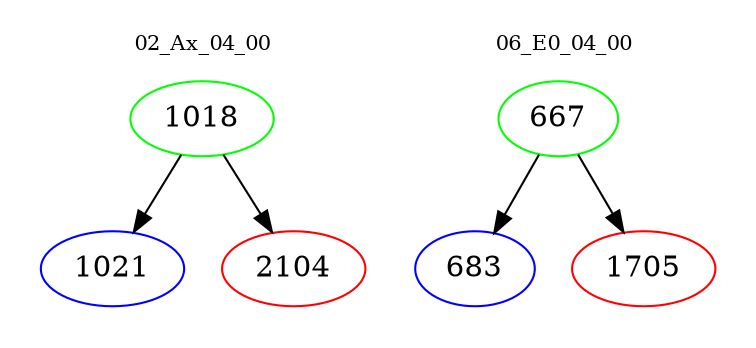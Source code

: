 digraph{
subgraph cluster_0 {
color = white
label = "02_Ax_04_00";
fontsize=10;
T0_1018 [label="1018", color="green"]
T0_1018 -> T0_1021 [color="black"]
T0_1021 [label="1021", color="blue"]
T0_1018 -> T0_2104 [color="black"]
T0_2104 [label="2104", color="red"]
}
subgraph cluster_1 {
color = white
label = "06_E0_04_00";
fontsize=10;
T1_667 [label="667", color="green"]
T1_667 -> T1_683 [color="black"]
T1_683 [label="683", color="blue"]
T1_667 -> T1_1705 [color="black"]
T1_1705 [label="1705", color="red"]
}
}
